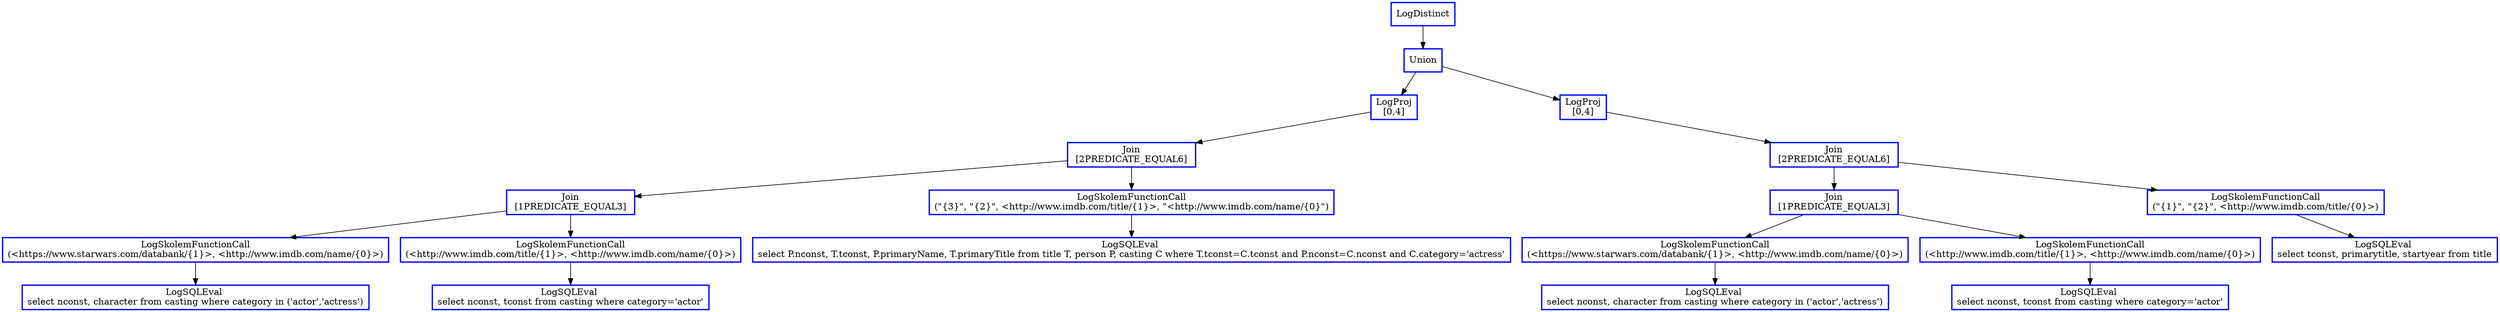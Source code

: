 digraph  g{
node [shape=rectangle, color=black, fontcolor=black, style=bold]
0 [label="LogDistinct" , color = blue] ; 
1 [label="Union", color = blue] ; 
0 -> 1 ; 
2 [label="LogProj
[0,4]" , color = blue] ; 
1 -> 2 ; 
3 [label="Join\n [2PREDICATE_EQUAL6] ", color = blue] ; 
2 -> 3 ; 
4 [label="Join\n [1PREDICATE_EQUAL3] ", color = blue] ; 
3 -> 4 ; 
5 [label="LogSkolemFunctionCall
(<https://www.starwars.com/databank/{1}>, <http://www.imdb.com/name/{0}>)" , color = blue] ; 
4 -> 5 ; 
6 [label="LogSQLEval 
select nconst, character from casting where category in ('actor','actress')", color = blue] ; 
5 -> 6 ; 
7 [label="LogSkolemFunctionCall
(<http://www.imdb.com/title/{1}>, <http://www.imdb.com/name/{0}>)" , color = blue] ; 
4 -> 7 ; 
8 [label="LogSQLEval 
select nconst, tconst from casting where category='actor'", color = blue] ; 
7 -> 8 ; 
9 [label="LogSkolemFunctionCall
(\"{3}\", \"{2}\", <http://www.imdb.com/title/{1}>, \"<http://www.imdb.com/name/{0}\")" , color = blue] ; 
3 -> 9 ; 
10 [label="LogSQLEval 
select P.nconst, T.tconst, P.primaryName, T.primaryTitle from title T, person P, casting C where T.tconst=C.tconst and P.nconst=C.nconst and C.category='actress'", color = blue] ; 
9 -> 10 ; 
12 [label="LogProj
[0,4]" , color = blue] ; 
1 -> 12 ; 
13 [label="Join\n [2PREDICATE_EQUAL6] ", color = blue] ; 
12 -> 13 ; 
14 [label="Join\n [1PREDICATE_EQUAL3] ", color = blue] ; 
13 -> 14 ; 
15 [label="LogSkolemFunctionCall
(<https://www.starwars.com/databank/{1}>, <http://www.imdb.com/name/{0}>)" , color = blue] ; 
14 -> 15 ; 
16 [label="LogSQLEval 
select nconst, character from casting where category in ('actor','actress')", color = blue] ; 
15 -> 16 ; 
17 [label="LogSkolemFunctionCall
(<http://www.imdb.com/title/{1}>, <http://www.imdb.com/name/{0}>)" , color = blue] ; 
14 -> 17 ; 
18 [label="LogSQLEval 
select nconst, tconst from casting where category='actor'", color = blue] ; 
17 -> 18 ; 
19 [label="LogSkolemFunctionCall
(\"{1}\", \"{2}\", <http://www.imdb.com/title/{0}>)" , color = blue] ; 
13 -> 19 ; 
20 [label="LogSQLEval 
select tconst, primarytitle, startyear from title", color = blue] ; 
19 -> 20 ; 
}

